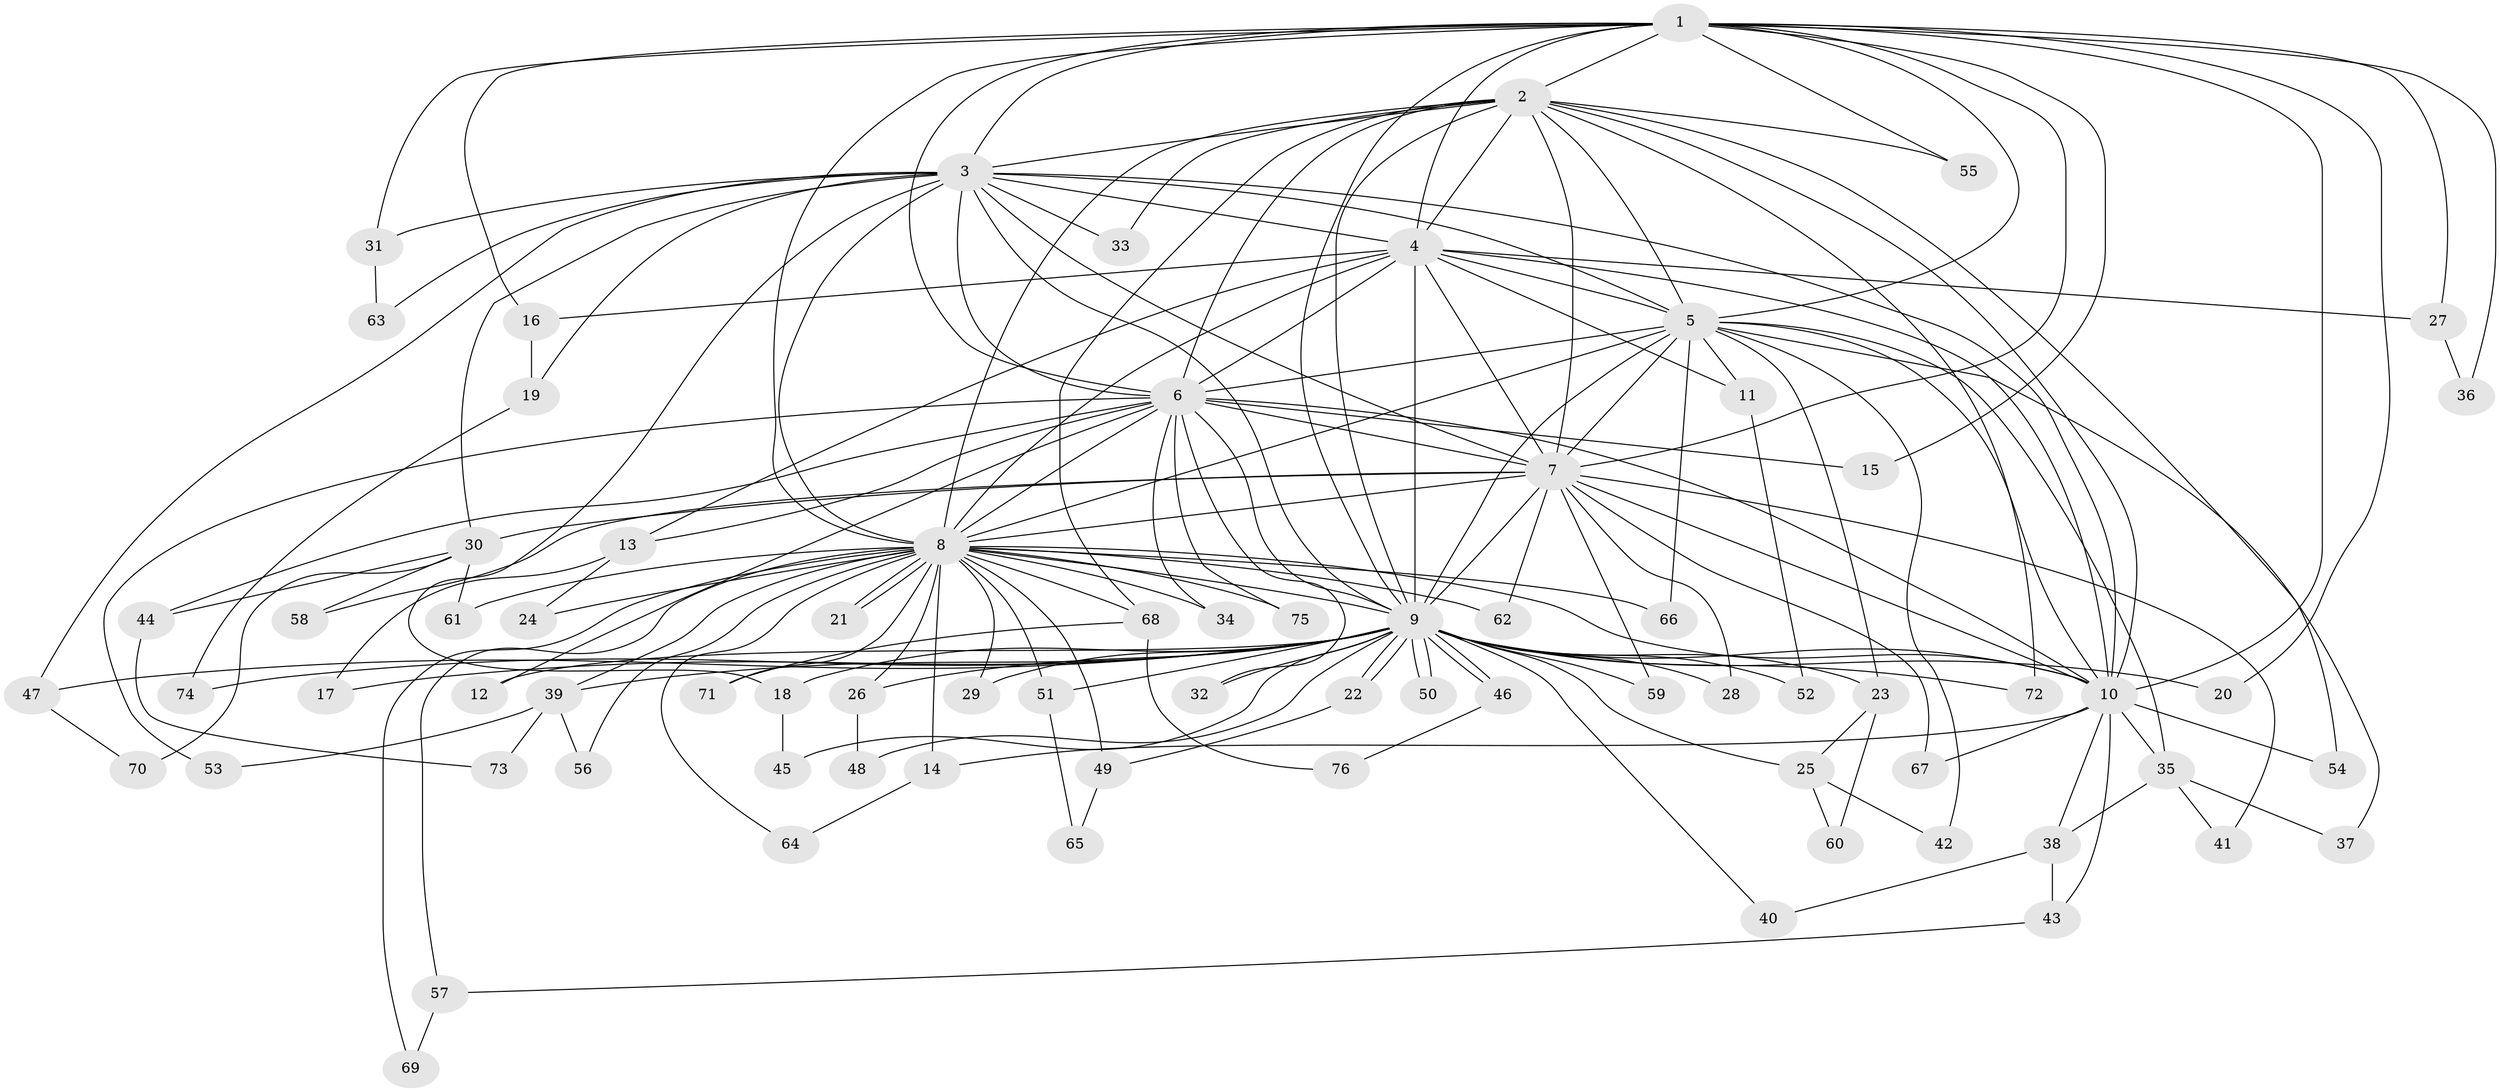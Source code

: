 // coarse degree distribution, {12: 0.05660377358490566, 14: 0.018867924528301886, 17: 0.018867924528301886, 13: 0.018867924528301886, 16: 0.018867924528301886, 25: 0.018867924528301886, 32: 0.018867924528301886, 3: 0.18867924528301888, 2: 0.49056603773584906, 4: 0.09433962264150944, 5: 0.03773584905660377, 1: 0.018867924528301886}
// Generated by graph-tools (version 1.1) at 2025/41/03/06/25 10:41:36]
// undirected, 76 vertices, 177 edges
graph export_dot {
graph [start="1"]
  node [color=gray90,style=filled];
  1;
  2;
  3;
  4;
  5;
  6;
  7;
  8;
  9;
  10;
  11;
  12;
  13;
  14;
  15;
  16;
  17;
  18;
  19;
  20;
  21;
  22;
  23;
  24;
  25;
  26;
  27;
  28;
  29;
  30;
  31;
  32;
  33;
  34;
  35;
  36;
  37;
  38;
  39;
  40;
  41;
  42;
  43;
  44;
  45;
  46;
  47;
  48;
  49;
  50;
  51;
  52;
  53;
  54;
  55;
  56;
  57;
  58;
  59;
  60;
  61;
  62;
  63;
  64;
  65;
  66;
  67;
  68;
  69;
  70;
  71;
  72;
  73;
  74;
  75;
  76;
  1 -- 2;
  1 -- 3;
  1 -- 4;
  1 -- 5;
  1 -- 6;
  1 -- 7;
  1 -- 8;
  1 -- 9;
  1 -- 10;
  1 -- 15;
  1 -- 16;
  1 -- 20;
  1 -- 27;
  1 -- 31;
  1 -- 36;
  1 -- 55;
  2 -- 3;
  2 -- 4;
  2 -- 5;
  2 -- 6;
  2 -- 7;
  2 -- 8;
  2 -- 9;
  2 -- 10;
  2 -- 33;
  2 -- 54;
  2 -- 55;
  2 -- 68;
  2 -- 72;
  3 -- 4;
  3 -- 5;
  3 -- 6;
  3 -- 7;
  3 -- 8;
  3 -- 9;
  3 -- 10;
  3 -- 18;
  3 -- 19;
  3 -- 30;
  3 -- 31;
  3 -- 33;
  3 -- 47;
  3 -- 63;
  4 -- 5;
  4 -- 6;
  4 -- 7;
  4 -- 8;
  4 -- 9;
  4 -- 10;
  4 -- 11;
  4 -- 13;
  4 -- 16;
  4 -- 27;
  5 -- 6;
  5 -- 7;
  5 -- 8;
  5 -- 9;
  5 -- 10;
  5 -- 11;
  5 -- 23;
  5 -- 35;
  5 -- 37;
  5 -- 42;
  5 -- 66;
  6 -- 7;
  6 -- 8;
  6 -- 9;
  6 -- 10;
  6 -- 12;
  6 -- 13;
  6 -- 15;
  6 -- 32;
  6 -- 34;
  6 -- 44;
  6 -- 53;
  6 -- 75;
  7 -- 8;
  7 -- 9;
  7 -- 10;
  7 -- 28;
  7 -- 30;
  7 -- 41;
  7 -- 58;
  7 -- 59;
  7 -- 62;
  7 -- 67;
  8 -- 9;
  8 -- 10;
  8 -- 14;
  8 -- 21;
  8 -- 21;
  8 -- 24;
  8 -- 26;
  8 -- 29;
  8 -- 34;
  8 -- 39;
  8 -- 49;
  8 -- 51;
  8 -- 56;
  8 -- 57;
  8 -- 61;
  8 -- 62;
  8 -- 64;
  8 -- 66;
  8 -- 68;
  8 -- 69;
  8 -- 71;
  8 -- 75;
  9 -- 10;
  9 -- 12;
  9 -- 17;
  9 -- 18;
  9 -- 20;
  9 -- 22;
  9 -- 22;
  9 -- 23;
  9 -- 25;
  9 -- 26;
  9 -- 28;
  9 -- 29;
  9 -- 32;
  9 -- 39;
  9 -- 40;
  9 -- 45;
  9 -- 46;
  9 -- 46;
  9 -- 47;
  9 -- 48;
  9 -- 50;
  9 -- 50;
  9 -- 51;
  9 -- 52;
  9 -- 59;
  9 -- 72;
  9 -- 74;
  10 -- 14;
  10 -- 35;
  10 -- 38;
  10 -- 43;
  10 -- 54;
  10 -- 67;
  11 -- 52;
  13 -- 17;
  13 -- 24;
  14 -- 64;
  16 -- 19;
  18 -- 45;
  19 -- 74;
  22 -- 49;
  23 -- 25;
  23 -- 60;
  25 -- 42;
  25 -- 60;
  26 -- 48;
  27 -- 36;
  30 -- 44;
  30 -- 58;
  30 -- 61;
  30 -- 70;
  31 -- 63;
  35 -- 37;
  35 -- 38;
  35 -- 41;
  38 -- 40;
  38 -- 43;
  39 -- 53;
  39 -- 56;
  39 -- 73;
  43 -- 57;
  44 -- 73;
  46 -- 76;
  47 -- 70;
  49 -- 65;
  51 -- 65;
  57 -- 69;
  68 -- 71;
  68 -- 76;
}
